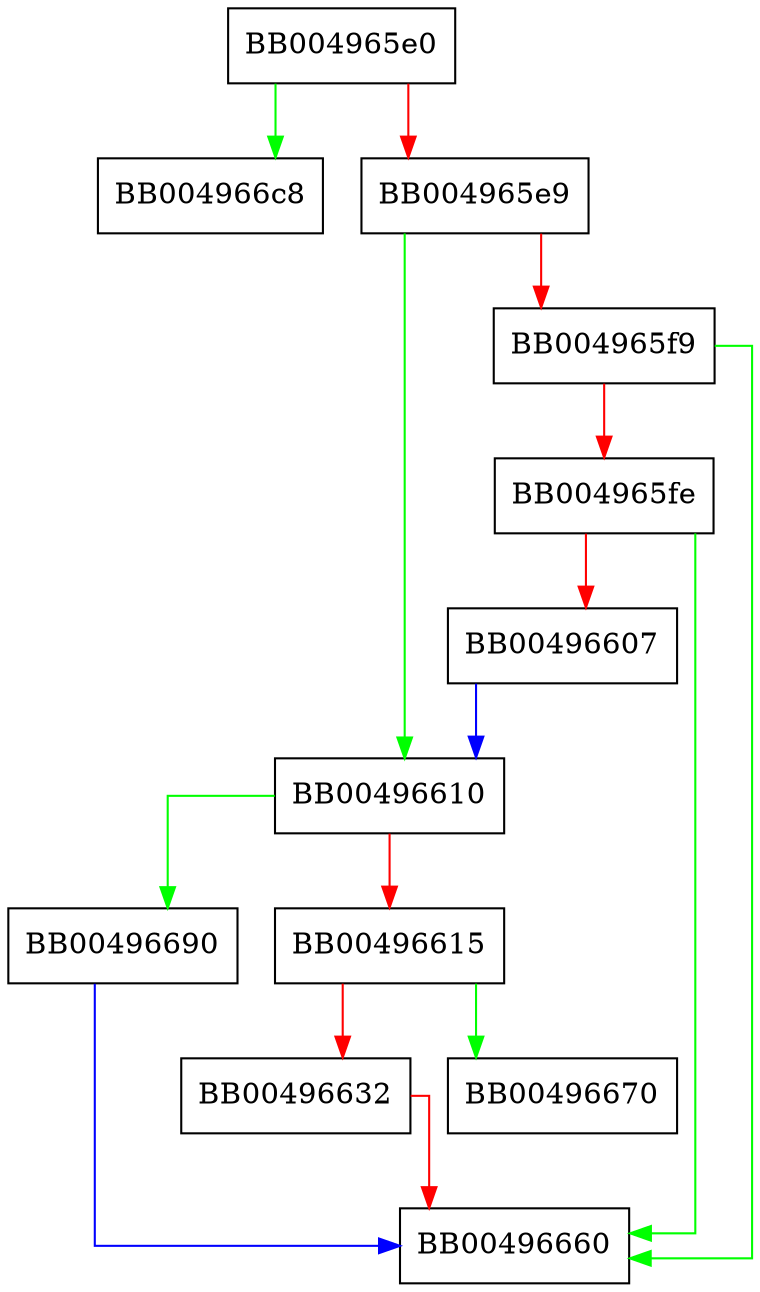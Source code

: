 digraph SSL_use_certificate {
  node [shape="box"];
  graph [splines=ortho];
  BB004965e0 -> BB004966c8 [color="green"];
  BB004965e0 -> BB004965e9 [color="red"];
  BB004965e9 -> BB00496610 [color="green"];
  BB004965e9 -> BB004965f9 [color="red"];
  BB004965f9 -> BB00496660 [color="green"];
  BB004965f9 -> BB004965fe [color="red"];
  BB004965fe -> BB00496660 [color="green"];
  BB004965fe -> BB00496607 [color="red"];
  BB00496607 -> BB00496610 [color="blue"];
  BB00496610 -> BB00496690 [color="green"];
  BB00496610 -> BB00496615 [color="red"];
  BB00496615 -> BB00496670 [color="green"];
  BB00496615 -> BB00496632 [color="red"];
  BB00496632 -> BB00496660 [color="red"];
  BB00496690 -> BB00496660 [color="blue"];
}